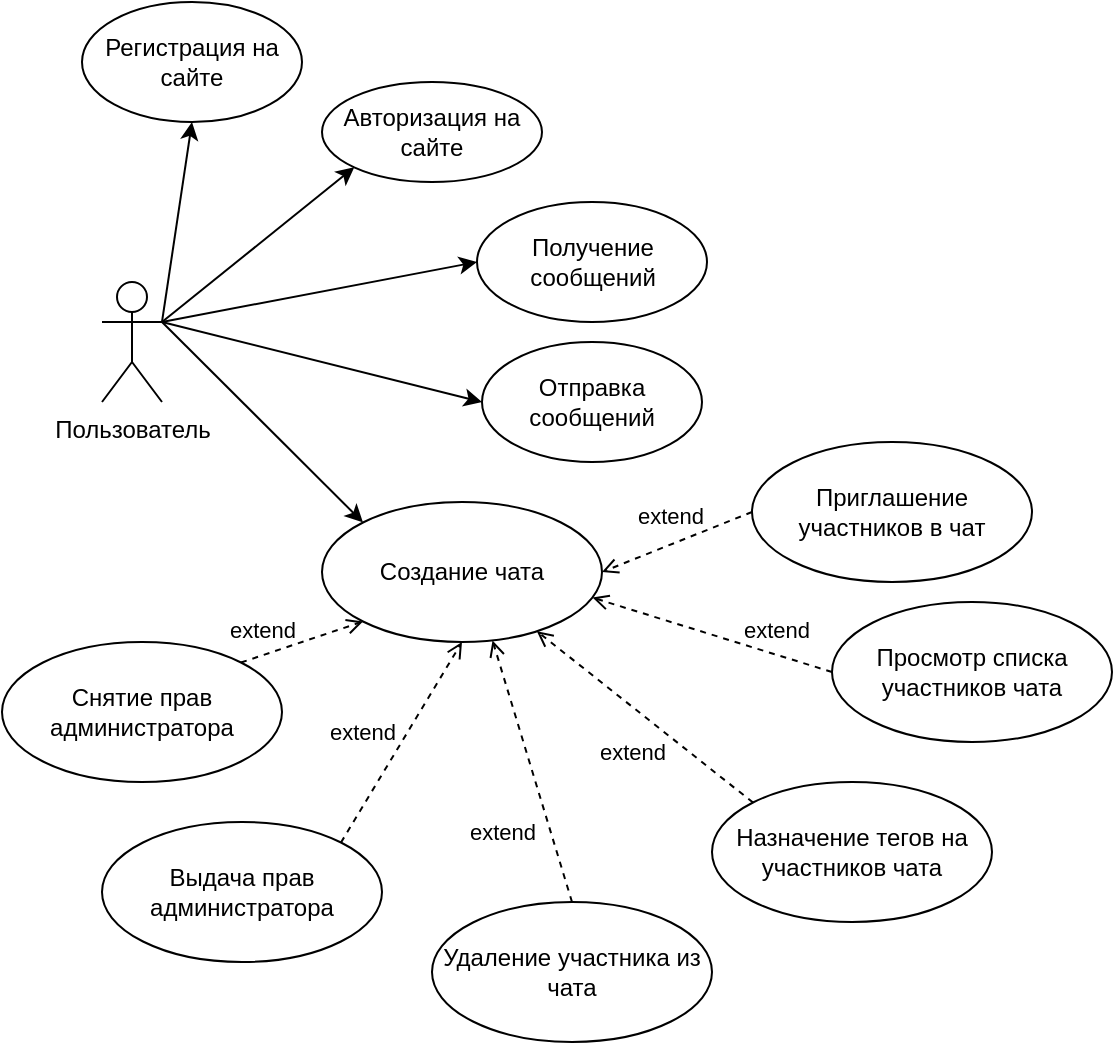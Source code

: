 <mxfile version="27.0.6">
  <diagram name="Страница — 1" id="cKPEw-H5uTyfc-qN_Sj1">
    <mxGraphModel dx="1295" dy="717" grid="0" gridSize="10" guides="1" tooltips="1" connect="1" arrows="1" fold="1" page="0" pageScale="1" pageWidth="827" pageHeight="1169" math="0" shadow="0">
      <root>
        <mxCell id="0" />
        <mxCell id="1" parent="0" />
        <mxCell id="2tywiR76wl2EOYHfULHJ-11" style="rounded=0;orthogonalLoop=1;jettySize=auto;html=1;exitX=1;exitY=0.333;exitDx=0;exitDy=0;exitPerimeter=0;entryX=0.5;entryY=1;entryDx=0;entryDy=0;" parent="1" source="2tywiR76wl2EOYHfULHJ-1" target="2tywiR76wl2EOYHfULHJ-3" edge="1">
          <mxGeometry relative="1" as="geometry" />
        </mxCell>
        <mxCell id="2tywiR76wl2EOYHfULHJ-12" style="rounded=0;orthogonalLoop=1;jettySize=auto;html=1;exitX=1;exitY=0.333;exitDx=0;exitDy=0;exitPerimeter=0;entryX=0;entryY=1;entryDx=0;entryDy=0;" parent="1" source="2tywiR76wl2EOYHfULHJ-1" target="2tywiR76wl2EOYHfULHJ-6" edge="1">
          <mxGeometry relative="1" as="geometry" />
        </mxCell>
        <mxCell id="2tywiR76wl2EOYHfULHJ-13" style="edgeStyle=none;shape=connector;rounded=0;orthogonalLoop=1;jettySize=auto;html=1;exitX=1;exitY=0.333;exitDx=0;exitDy=0;exitPerimeter=0;entryX=0;entryY=0.5;entryDx=0;entryDy=0;strokeColor=default;align=center;verticalAlign=middle;fontFamily=Helvetica;fontSize=11;fontColor=default;labelBackgroundColor=default;endArrow=classic;" parent="1" source="2tywiR76wl2EOYHfULHJ-1" target="2tywiR76wl2EOYHfULHJ-4" edge="1">
          <mxGeometry relative="1" as="geometry" />
        </mxCell>
        <mxCell id="2tywiR76wl2EOYHfULHJ-14" style="edgeStyle=none;shape=connector;rounded=0;orthogonalLoop=1;jettySize=auto;html=1;exitX=1;exitY=0.333;exitDx=0;exitDy=0;exitPerimeter=0;entryX=0;entryY=0.5;entryDx=0;entryDy=0;strokeColor=default;align=center;verticalAlign=middle;fontFamily=Helvetica;fontSize=11;fontColor=default;labelBackgroundColor=default;endArrow=classic;" parent="1" source="2tywiR76wl2EOYHfULHJ-1" target="2tywiR76wl2EOYHfULHJ-7" edge="1">
          <mxGeometry relative="1" as="geometry" />
        </mxCell>
        <mxCell id="2tywiR76wl2EOYHfULHJ-15" style="edgeStyle=none;shape=connector;rounded=0;orthogonalLoop=1;jettySize=auto;html=1;exitX=1;exitY=0.333;exitDx=0;exitDy=0;exitPerimeter=0;entryX=0;entryY=0;entryDx=0;entryDy=0;strokeColor=default;align=center;verticalAlign=middle;fontFamily=Helvetica;fontSize=11;fontColor=default;labelBackgroundColor=default;endArrow=classic;" parent="1" source="2tywiR76wl2EOYHfULHJ-1" target="2tywiR76wl2EOYHfULHJ-2" edge="1">
          <mxGeometry relative="1" as="geometry" />
        </mxCell>
        <mxCell id="2tywiR76wl2EOYHfULHJ-1" value="Пользователь" style="shape=umlActor;verticalLabelPosition=bottom;verticalAlign=top;html=1;" parent="1" vertex="1">
          <mxGeometry x="90" y="350" width="30" height="60" as="geometry" />
        </mxCell>
        <mxCell id="2tywiR76wl2EOYHfULHJ-2" value="Создание чата" style="ellipse;whiteSpace=wrap;html=1;" parent="1" vertex="1">
          <mxGeometry x="200" y="460" width="140" height="70" as="geometry" />
        </mxCell>
        <mxCell id="2tywiR76wl2EOYHfULHJ-3" value="Регистрация на сайте" style="ellipse;whiteSpace=wrap;html=1;" parent="1" vertex="1">
          <mxGeometry x="80" y="210" width="110" height="60" as="geometry" />
        </mxCell>
        <mxCell id="2tywiR76wl2EOYHfULHJ-4" value="Получение сообщений" style="ellipse;whiteSpace=wrap;html=1;" parent="1" vertex="1">
          <mxGeometry x="277.5" y="310" width="115" height="60" as="geometry" />
        </mxCell>
        <mxCell id="2tywiR76wl2EOYHfULHJ-5" value="Просмотр списка участников чата" style="ellipse;whiteSpace=wrap;html=1;" parent="1" vertex="1">
          <mxGeometry x="455" y="510" width="140" height="70" as="geometry" />
        </mxCell>
        <mxCell id="2tywiR76wl2EOYHfULHJ-6" value="Авторизация на сайте" style="ellipse;whiteSpace=wrap;html=1;" parent="1" vertex="1">
          <mxGeometry x="200" y="250" width="110" height="50" as="geometry" />
        </mxCell>
        <mxCell id="2tywiR76wl2EOYHfULHJ-7" value="Отправка сообщений" style="ellipse;whiteSpace=wrap;html=1;" parent="1" vertex="1">
          <mxGeometry x="280" y="380" width="110" height="60" as="geometry" />
        </mxCell>
        <mxCell id="2tywiR76wl2EOYHfULHJ-19" style="edgeStyle=none;shape=connector;rounded=0;orthogonalLoop=1;jettySize=auto;html=1;exitX=1;exitY=0;exitDx=0;exitDy=0;entryX=0;entryY=1;entryDx=0;entryDy=0;strokeColor=default;align=center;verticalAlign=middle;fontFamily=Helvetica;fontSize=11;fontColor=default;labelBackgroundColor=default;endArrow=open;dashed=1;endFill=0;" parent="1" source="2tywiR76wl2EOYHfULHJ-8" target="2tywiR76wl2EOYHfULHJ-2" edge="1">
          <mxGeometry relative="1" as="geometry" />
        </mxCell>
        <mxCell id="2tywiR76wl2EOYHfULHJ-8" value="Снятие прав администратора" style="ellipse;whiteSpace=wrap;html=1;" parent="1" vertex="1">
          <mxGeometry x="40" y="530" width="140" height="70" as="geometry" />
        </mxCell>
        <mxCell id="2tywiR76wl2EOYHfULHJ-24" style="edgeStyle=none;shape=connector;rounded=0;orthogonalLoop=1;jettySize=auto;html=1;exitX=0;exitY=0.5;exitDx=0;exitDy=0;entryX=1;entryY=0.5;entryDx=0;entryDy=0;strokeColor=default;align=center;verticalAlign=middle;fontFamily=Helvetica;fontSize=11;fontColor=default;labelBackgroundColor=default;endArrow=open;dashed=1;endFill=0;" parent="1" source="2tywiR76wl2EOYHfULHJ-9" target="2tywiR76wl2EOYHfULHJ-2" edge="1">
          <mxGeometry relative="1" as="geometry" />
        </mxCell>
        <mxCell id="2tywiR76wl2EOYHfULHJ-9" value="Приглашение участников в чат" style="ellipse;whiteSpace=wrap;html=1;" parent="1" vertex="1">
          <mxGeometry x="415" y="430" width="140" height="70" as="geometry" />
        </mxCell>
        <mxCell id="2tywiR76wl2EOYHfULHJ-22" style="edgeStyle=none;shape=connector;rounded=0;orthogonalLoop=1;jettySize=auto;html=1;exitX=0;exitY=0;exitDx=0;exitDy=0;strokeColor=default;align=center;verticalAlign=middle;fontFamily=Helvetica;fontSize=11;fontColor=default;labelBackgroundColor=default;endArrow=open;dashed=1;endFill=0;" parent="1" source="2tywiR76wl2EOYHfULHJ-10" target="2tywiR76wl2EOYHfULHJ-2" edge="1">
          <mxGeometry relative="1" as="geometry" />
        </mxCell>
        <mxCell id="2tywiR76wl2EOYHfULHJ-10" value="Назначение тегов на участников чата" style="ellipse;whiteSpace=wrap;html=1;" parent="1" vertex="1">
          <mxGeometry x="395" y="600" width="140" height="70" as="geometry" />
        </mxCell>
        <mxCell id="2tywiR76wl2EOYHfULHJ-20" style="edgeStyle=none;shape=connector;rounded=0;orthogonalLoop=1;jettySize=auto;html=1;exitX=1;exitY=0;exitDx=0;exitDy=0;entryX=0.5;entryY=1;entryDx=0;entryDy=0;strokeColor=default;align=center;verticalAlign=middle;fontFamily=Helvetica;fontSize=11;fontColor=default;labelBackgroundColor=default;endArrow=open;dashed=1;endFill=0;" parent="1" source="2tywiR76wl2EOYHfULHJ-17" target="2tywiR76wl2EOYHfULHJ-2" edge="1">
          <mxGeometry relative="1" as="geometry" />
        </mxCell>
        <mxCell id="2tywiR76wl2EOYHfULHJ-17" value="Выдача прав администратора" style="ellipse;whiteSpace=wrap;html=1;" parent="1" vertex="1">
          <mxGeometry x="90" y="620" width="140" height="70" as="geometry" />
        </mxCell>
        <mxCell id="2tywiR76wl2EOYHfULHJ-18" value="Удаление участника из чата" style="ellipse;whiteSpace=wrap;html=1;" parent="1" vertex="1">
          <mxGeometry x="255" y="660" width="140" height="70" as="geometry" />
        </mxCell>
        <mxCell id="2tywiR76wl2EOYHfULHJ-21" style="edgeStyle=none;shape=connector;rounded=0;orthogonalLoop=1;jettySize=auto;html=1;exitX=0.5;exitY=0;exitDx=0;exitDy=0;entryX=0.609;entryY=0.989;entryDx=0;entryDy=0;entryPerimeter=0;strokeColor=default;align=center;verticalAlign=middle;fontFamily=Helvetica;fontSize=11;fontColor=default;labelBackgroundColor=default;endArrow=open;dashed=1;endFill=0;" parent="1" source="2tywiR76wl2EOYHfULHJ-18" target="2tywiR76wl2EOYHfULHJ-2" edge="1">
          <mxGeometry relative="1" as="geometry" />
        </mxCell>
        <mxCell id="2tywiR76wl2EOYHfULHJ-23" style="edgeStyle=none;shape=connector;rounded=0;orthogonalLoop=1;jettySize=auto;html=1;exitX=0;exitY=0.5;exitDx=0;exitDy=0;entryX=0.966;entryY=0.683;entryDx=0;entryDy=0;entryPerimeter=0;strokeColor=default;align=center;verticalAlign=middle;fontFamily=Helvetica;fontSize=11;fontColor=default;labelBackgroundColor=default;endArrow=open;dashed=1;endFill=0;" parent="1" source="2tywiR76wl2EOYHfULHJ-5" target="2tywiR76wl2EOYHfULHJ-2" edge="1">
          <mxGeometry relative="1" as="geometry" />
        </mxCell>
        <mxCell id="2tywiR76wl2EOYHfULHJ-27" value="extend" style="text;html=1;align=center;verticalAlign=middle;resizable=0;points=[];autosize=1;strokeColor=none;fillColor=none;fontFamily=Helvetica;fontSize=11;fontColor=default;labelBackgroundColor=default;" parent="1" vertex="1">
          <mxGeometry x="140" y="509" width="60" height="30" as="geometry" />
        </mxCell>
        <mxCell id="2tywiR76wl2EOYHfULHJ-28" value="extend" style="text;html=1;align=center;verticalAlign=middle;resizable=0;points=[];autosize=1;strokeColor=none;fillColor=none;fontFamily=Helvetica;fontSize=11;fontColor=default;labelBackgroundColor=default;" parent="1" vertex="1">
          <mxGeometry x="190" y="560" width="60" height="30" as="geometry" />
        </mxCell>
        <mxCell id="2tywiR76wl2EOYHfULHJ-29" value="extend" style="text;html=1;align=center;verticalAlign=middle;resizable=0;points=[];autosize=1;strokeColor=none;fillColor=none;fontFamily=Helvetica;fontSize=11;fontColor=default;labelBackgroundColor=default;" parent="1" vertex="1">
          <mxGeometry x="260" y="610" width="60" height="30" as="geometry" />
        </mxCell>
        <mxCell id="2tywiR76wl2EOYHfULHJ-30" value="extend" style="text;html=1;align=center;verticalAlign=middle;resizable=0;points=[];autosize=1;strokeColor=none;fillColor=none;fontFamily=Helvetica;fontSize=11;fontColor=default;labelBackgroundColor=default;" parent="1" vertex="1">
          <mxGeometry x="325" y="570" width="60" height="30" as="geometry" />
        </mxCell>
        <mxCell id="2tywiR76wl2EOYHfULHJ-31" value="extend" style="text;html=1;align=center;verticalAlign=middle;resizable=0;points=[];autosize=1;strokeColor=none;fillColor=none;fontFamily=Helvetica;fontSize=11;fontColor=default;labelBackgroundColor=default;" parent="1" vertex="1">
          <mxGeometry x="397" y="509" width="60" height="30" as="geometry" />
        </mxCell>
        <mxCell id="2tywiR76wl2EOYHfULHJ-32" value="extend" style="text;html=1;align=center;verticalAlign=middle;resizable=0;points=[];autosize=1;strokeColor=none;fillColor=none;fontFamily=Helvetica;fontSize=11;fontColor=default;labelBackgroundColor=default;" parent="1" vertex="1">
          <mxGeometry x="344" y="452" width="60" height="30" as="geometry" />
        </mxCell>
      </root>
    </mxGraphModel>
  </diagram>
</mxfile>
